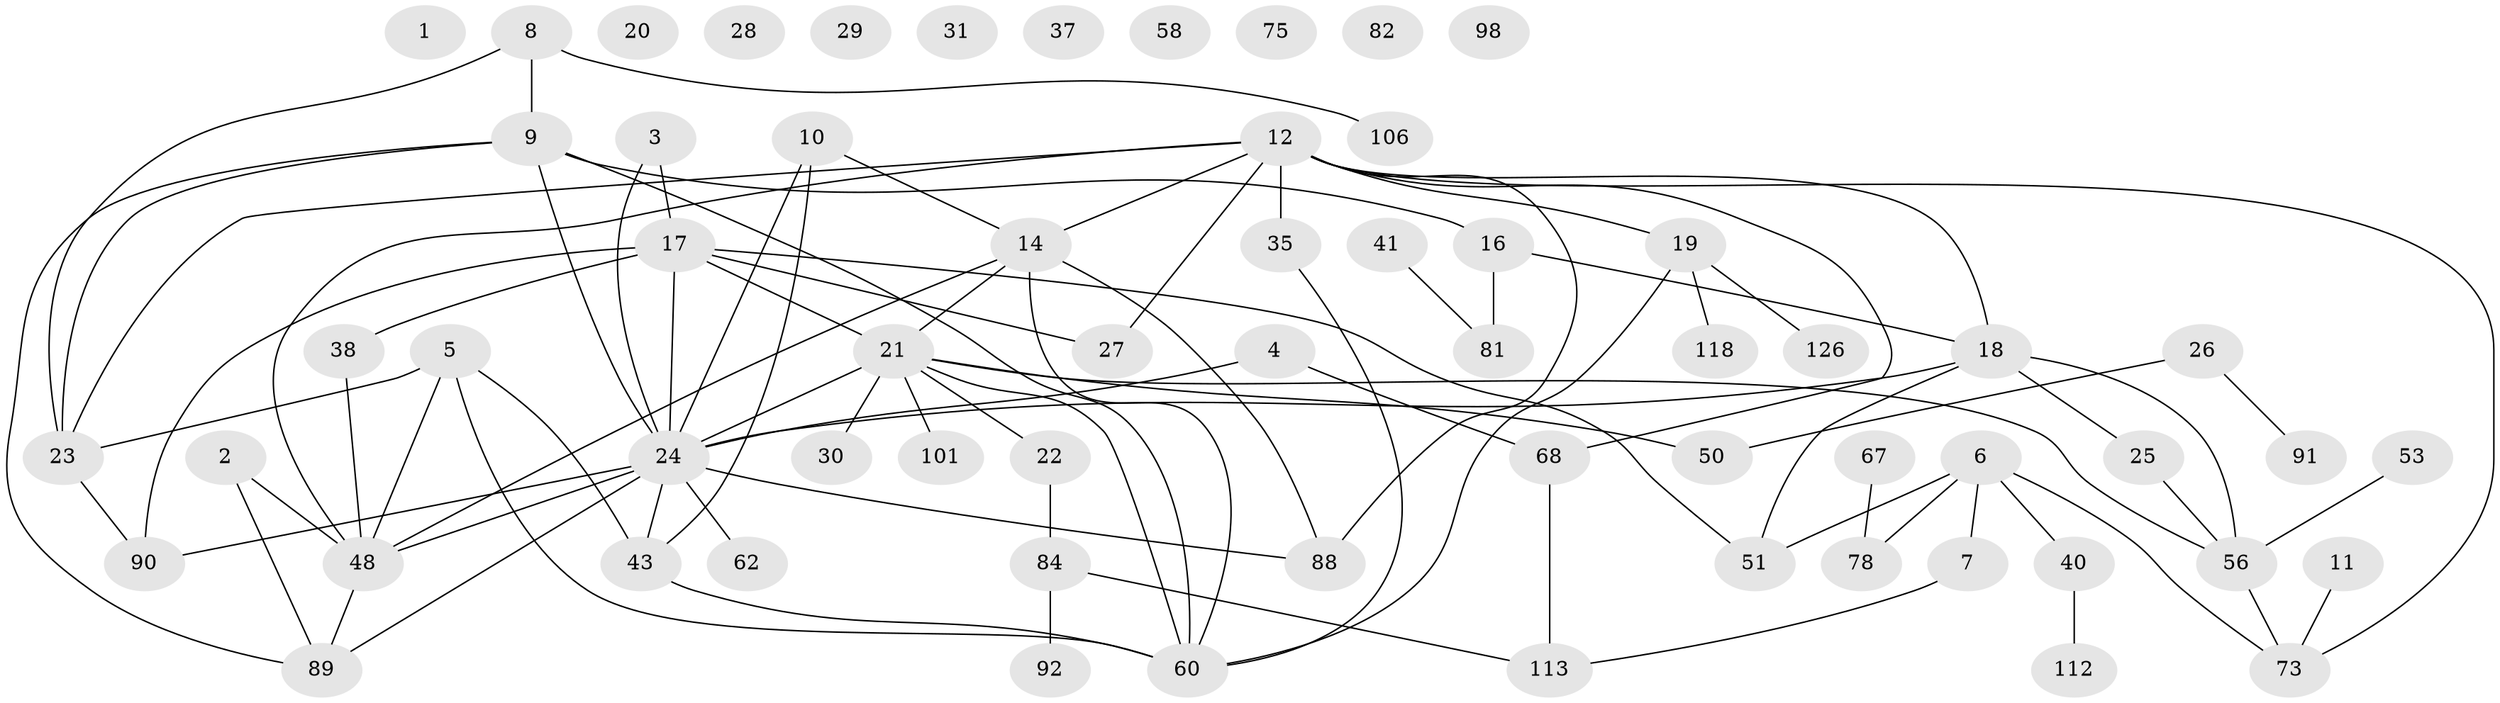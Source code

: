 // original degree distribution, {1: 0.2222222222222222, 2: 0.2777777777777778, 3: 0.23809523809523808, 6: 0.023809523809523808, 4: 0.11904761904761904, 5: 0.047619047619047616, 0: 0.05555555555555555, 7: 0.015873015873015872}
// Generated by graph-tools (version 1.1) at 2025/13/03/09/25 04:13:03]
// undirected, 63 vertices, 87 edges
graph export_dot {
graph [start="1"]
  node [color=gray90,style=filled];
  1 [super="+54"];
  2;
  3;
  4 [super="+99"];
  5 [super="+63"];
  6 [super="+33+39"];
  7 [super="+120"];
  8 [super="+94+117"];
  9 [super="+74+108"];
  10 [super="+15"];
  11 [super="+47"];
  12 [super="+70+36+13"];
  14 [super="+64+95+34"];
  16 [super="+102"];
  17 [super="+103+57+46"];
  18 [super="+115+59"];
  19 [super="+105"];
  20 [super="+83"];
  21 [super="+121+71"];
  22 [super="+52"];
  23 [super="+86"];
  24 [super="+87+42"];
  25;
  26 [super="+49+122"];
  27;
  28;
  29 [super="+32"];
  30;
  31;
  35 [super="+79"];
  37;
  38;
  40 [super="+44"];
  41;
  43 [super="+97"];
  48 [super="+85"];
  50 [super="+76"];
  51;
  53;
  56 [super="+65"];
  58;
  60 [super="+61"];
  62 [super="+77"];
  67;
  68 [super="+69"];
  73 [super="+93"];
  75;
  78;
  81;
  82;
  84;
  88;
  89;
  90;
  91;
  92;
  98;
  101;
  106;
  112 [super="+114"];
  113;
  118;
  126;
  2 -- 89;
  2 -- 48;
  3 -- 17;
  3 -- 24;
  4 -- 68;
  4 -- 24;
  5 -- 48;
  5 -- 60;
  5 -- 23;
  5 -- 43;
  6 -- 78;
  6 -- 51;
  6 -- 7;
  6 -- 40;
  6 -- 73;
  7 -- 113;
  8 -- 106;
  8 -- 23;
  8 -- 9;
  9 -- 16;
  9 -- 89;
  9 -- 60;
  9 -- 23;
  9 -- 24;
  10 -- 24;
  10 -- 14;
  10 -- 43;
  11 -- 73;
  12 -- 35 [weight=2];
  12 -- 18;
  12 -- 19;
  12 -- 68;
  12 -- 88;
  12 -- 23;
  12 -- 48;
  12 -- 73;
  12 -- 27;
  12 -- 14;
  14 -- 88;
  14 -- 48;
  14 -- 21 [weight=3];
  14 -- 60;
  16 -- 81;
  16 -- 18;
  17 -- 51;
  17 -- 21 [weight=2];
  17 -- 38;
  17 -- 90;
  17 -- 27;
  17 -- 24;
  18 -- 51;
  18 -- 25;
  18 -- 56;
  18 -- 24;
  19 -- 60;
  19 -- 118;
  19 -- 126;
  21 -- 101;
  21 -- 50;
  21 -- 22;
  21 -- 30;
  21 -- 60;
  21 -- 56;
  21 -- 24;
  22 -- 84;
  23 -- 90;
  24 -- 90;
  24 -- 62 [weight=2];
  24 -- 43;
  24 -- 48;
  24 -- 89;
  24 -- 88;
  25 -- 56;
  26 -- 91;
  26 -- 50;
  35 -- 60;
  38 -- 48;
  40 -- 112;
  41 -- 81;
  43 -- 60;
  48 -- 89;
  53 -- 56;
  56 -- 73;
  67 -- 78;
  68 -- 113;
  84 -- 92;
  84 -- 113;
}
